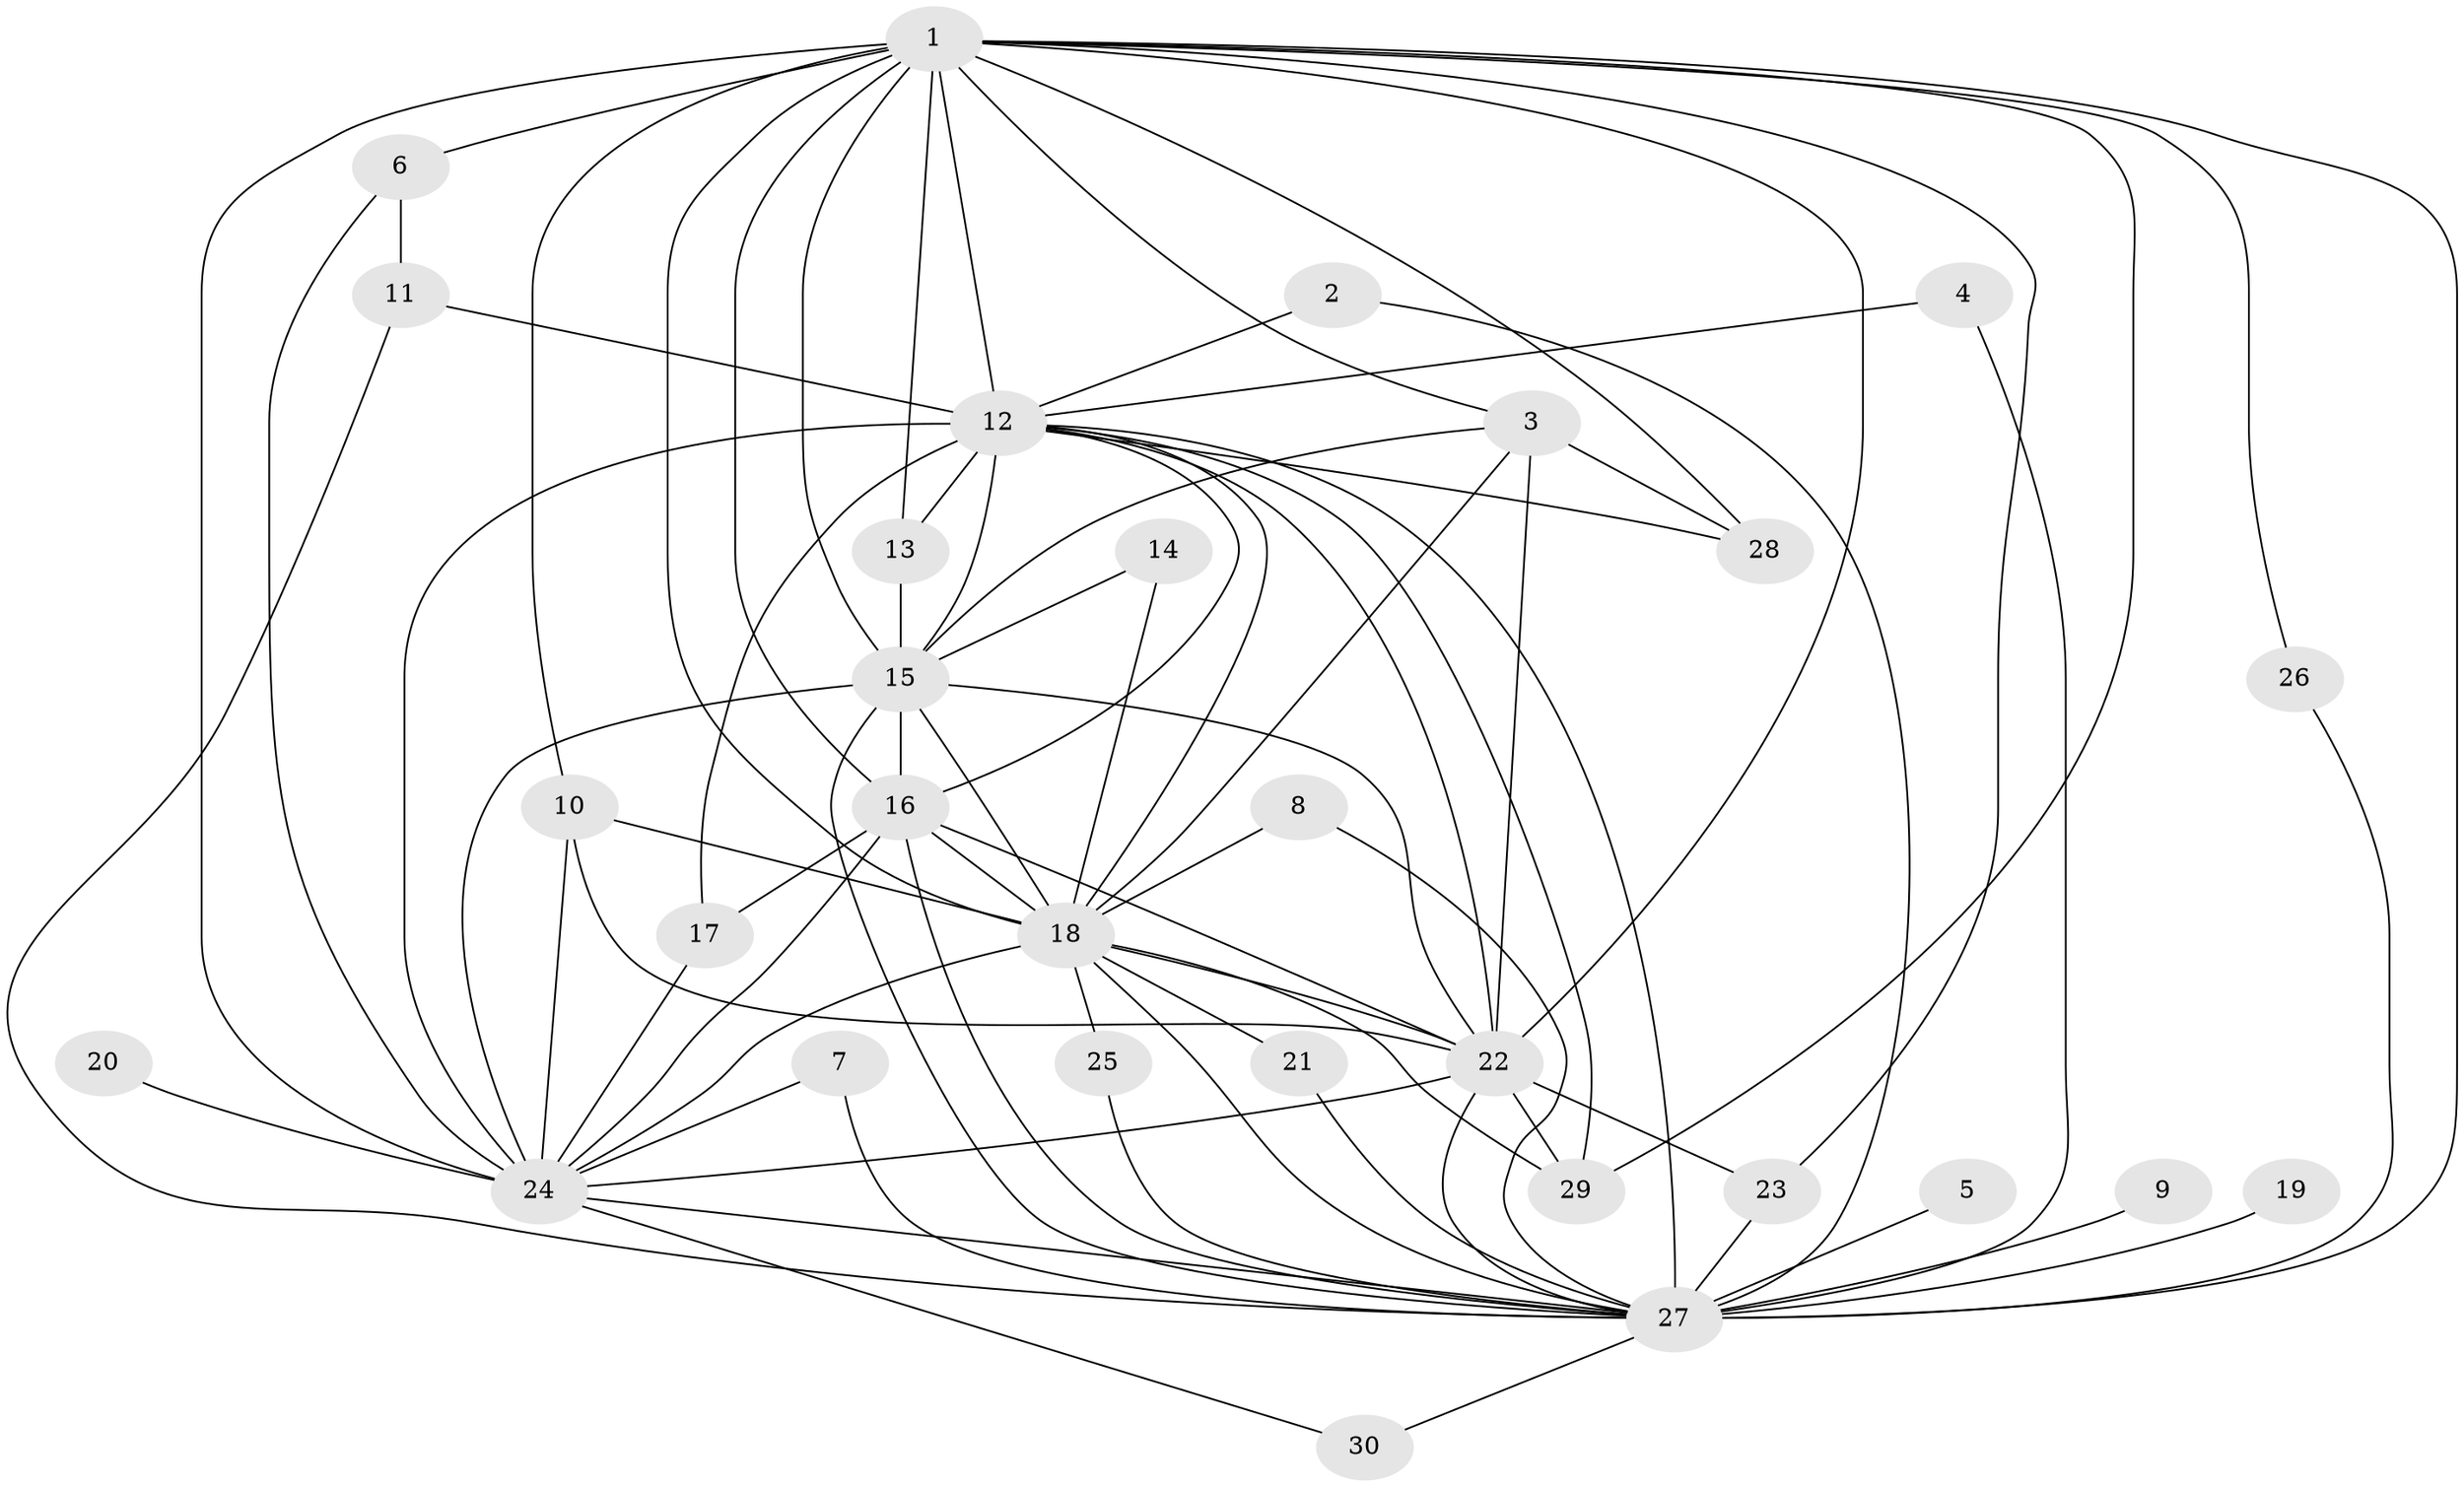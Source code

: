 // original degree distribution, {15: 0.05, 20: 0.03333333333333333, 9: 0.016666666666666666, 18: 0.016666666666666666, 22: 0.016666666666666666, 13: 0.016666666666666666, 28: 0.016666666666666666, 3: 0.16666666666666666, 2: 0.6333333333333333, 5: 0.016666666666666666, 4: 0.016666666666666666}
// Generated by graph-tools (version 1.1) at 2025/01/03/09/25 03:01:15]
// undirected, 30 vertices, 79 edges
graph export_dot {
graph [start="1"]
  node [color=gray90,style=filled];
  1;
  2;
  3;
  4;
  5;
  6;
  7;
  8;
  9;
  10;
  11;
  12;
  13;
  14;
  15;
  16;
  17;
  18;
  19;
  20;
  21;
  22;
  23;
  24;
  25;
  26;
  27;
  28;
  29;
  30;
  1 -- 3 [weight=1.0];
  1 -- 6 [weight=1.0];
  1 -- 10 [weight=1.0];
  1 -- 12 [weight=4.0];
  1 -- 13 [weight=1.0];
  1 -- 15 [weight=3.0];
  1 -- 16 [weight=3.0];
  1 -- 18 [weight=4.0];
  1 -- 22 [weight=3.0];
  1 -- 23 [weight=1.0];
  1 -- 24 [weight=4.0];
  1 -- 26 [weight=1.0];
  1 -- 27 [weight=5.0];
  1 -- 28 [weight=1.0];
  1 -- 29 [weight=1.0];
  2 -- 12 [weight=1.0];
  2 -- 27 [weight=1.0];
  3 -- 15 [weight=1.0];
  3 -- 18 [weight=1.0];
  3 -- 22 [weight=1.0];
  3 -- 28 [weight=1.0];
  4 -- 12 [weight=1.0];
  4 -- 27 [weight=1.0];
  5 -- 27 [weight=1.0];
  6 -- 11 [weight=1.0];
  6 -- 24 [weight=1.0];
  7 -- 24 [weight=1.0];
  7 -- 27 [weight=1.0];
  8 -- 18 [weight=1.0];
  8 -- 27 [weight=1.0];
  9 -- 27 [weight=1.0];
  10 -- 18 [weight=2.0];
  10 -- 22 [weight=1.0];
  10 -- 24 [weight=1.0];
  11 -- 12 [weight=1.0];
  11 -- 27 [weight=1.0];
  12 -- 13 [weight=1.0];
  12 -- 15 [weight=1.0];
  12 -- 16 [weight=2.0];
  12 -- 17 [weight=1.0];
  12 -- 18 [weight=1.0];
  12 -- 22 [weight=1.0];
  12 -- 24 [weight=3.0];
  12 -- 27 [weight=1.0];
  12 -- 28 [weight=1.0];
  12 -- 29 [weight=1.0];
  13 -- 15 [weight=1.0];
  14 -- 15 [weight=1.0];
  14 -- 18 [weight=2.0];
  15 -- 16 [weight=2.0];
  15 -- 18 [weight=2.0];
  15 -- 22 [weight=1.0];
  15 -- 24 [weight=1.0];
  15 -- 27 [weight=2.0];
  16 -- 17 [weight=1.0];
  16 -- 18 [weight=1.0];
  16 -- 22 [weight=1.0];
  16 -- 24 [weight=2.0];
  16 -- 27 [weight=1.0];
  17 -- 24 [weight=1.0];
  18 -- 21 [weight=1.0];
  18 -- 22 [weight=1.0];
  18 -- 24 [weight=1.0];
  18 -- 25 [weight=1.0];
  18 -- 27 [weight=1.0];
  18 -- 29 [weight=1.0];
  19 -- 27 [weight=1.0];
  20 -- 24 [weight=1.0];
  21 -- 27 [weight=1.0];
  22 -- 23 [weight=1.0];
  22 -- 24 [weight=3.0];
  22 -- 27 [weight=1.0];
  22 -- 29 [weight=1.0];
  23 -- 27 [weight=1.0];
  24 -- 27 [weight=1.0];
  24 -- 30 [weight=1.0];
  25 -- 27 [weight=1.0];
  26 -- 27 [weight=1.0];
  27 -- 30 [weight=1.0];
}
